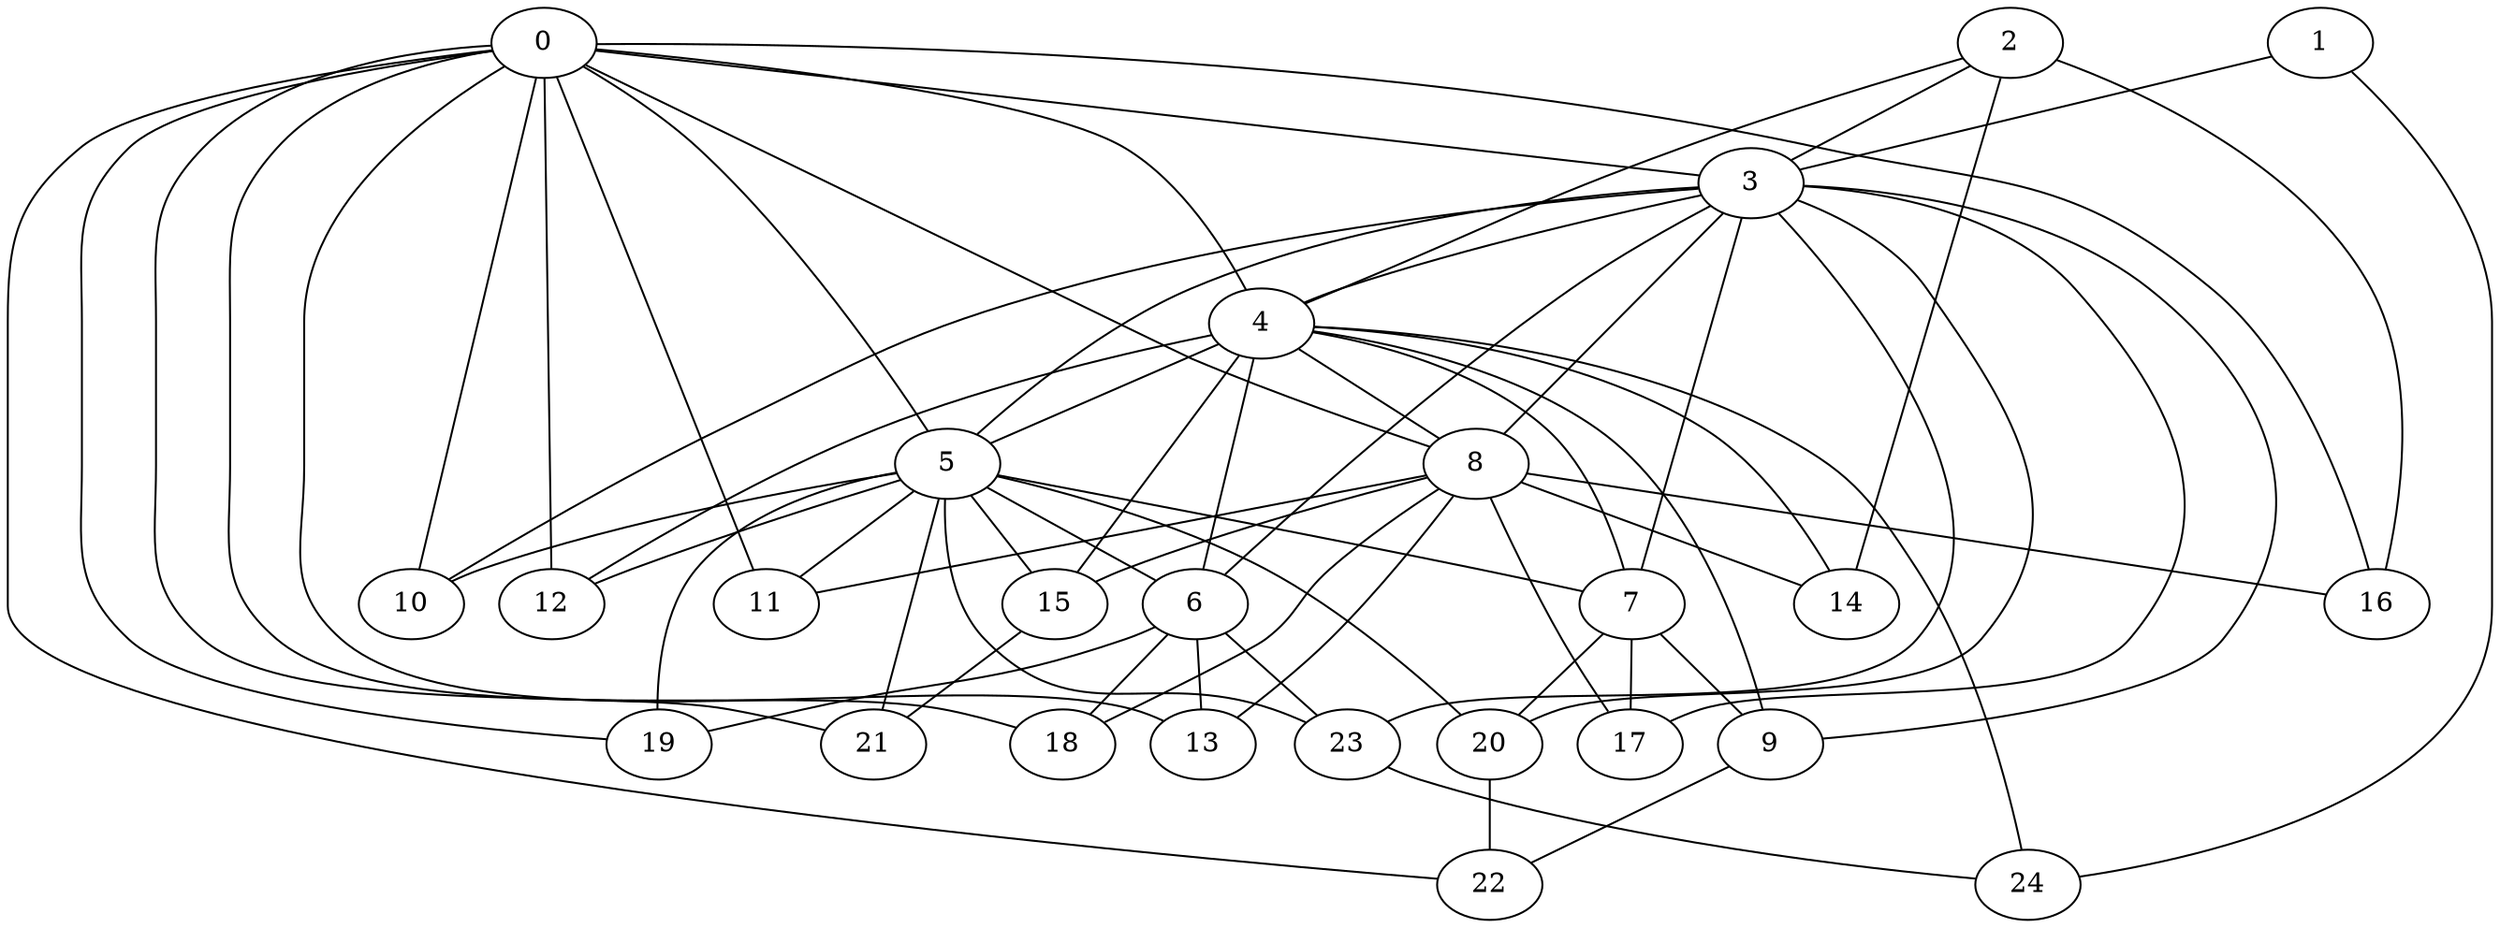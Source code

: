 strict graph "barabasi_albert_graph(25,3)" {
0;
1;
2;
3;
4;
5;
6;
7;
8;
9;
10;
11;
12;
13;
14;
15;
16;
17;
18;
19;
20;
21;
22;
23;
24;
0 -- 3  [is_available=True, prob="0.702572325062"];
0 -- 4  [is_available=True, prob="0.285398026416"];
0 -- 5  [is_available=True, prob="0.321043736687"];
0 -- 8  [is_available=True, prob="0.593675638049"];
0 -- 10  [is_available=True, prob="0.560402013804"];
0 -- 11  [is_available=True, prob="0.794026020305"];
0 -- 12  [is_available=True, prob="1.0"];
0 -- 13  [is_available=True, prob="1.0"];
0 -- 16  [is_available=True, prob="0.963288510692"];
0 -- 18  [is_available=True, prob="0.0724501247432"];
0 -- 19  [is_available=True, prob="0.291991305823"];
0 -- 21  [is_available=True, prob="1.0"];
0 -- 22  [is_available=True, prob="1.0"];
1 -- 24  [is_available=True, prob="0.432866296991"];
1 -- 3  [is_available=True, prob="0.09828595612"];
2 -- 16  [is_available=True, prob="1.0"];
2 -- 3  [is_available=True, prob="1.0"];
2 -- 4  [is_available=True, prob="0.0308041089119"];
2 -- 14  [is_available=True, prob="0.815935222715"];
3 -- 4  [is_available=True, prob="0.316363846982"];
3 -- 5  [is_available=True, prob="1.0"];
3 -- 6  [is_available=True, prob="0.361064480711"];
3 -- 7  [is_available=True, prob="0.204613588357"];
3 -- 8  [is_available=True, prob="0.661709375304"];
3 -- 9  [is_available=True, prob="0.556636615208"];
3 -- 10  [is_available=True, prob="0.856638701213"];
3 -- 17  [is_available=True, prob="0.143931392733"];
3 -- 20  [is_available=True, prob="0.444065552181"];
3 -- 23  [is_available=True, prob="0.900659902657"];
4 -- 5  [is_available=True, prob="0.86447568411"];
4 -- 6  [is_available=True, prob="0.353529344677"];
4 -- 7  [is_available=True, prob="1.0"];
4 -- 8  [is_available=True, prob="0.956121598063"];
4 -- 9  [is_available=True, prob="1.0"];
4 -- 12  [is_available=True, prob="0.421113616259"];
4 -- 14  [is_available=True, prob="0.917278077376"];
4 -- 15  [is_available=True, prob="0.422995188161"];
4 -- 24  [is_available=True, prob="0.218267607825"];
5 -- 6  [is_available=True, prob="0.281693720939"];
5 -- 7  [is_available=True, prob="1.0"];
5 -- 10  [is_available=True, prob="0.412183570499"];
5 -- 11  [is_available=True, prob="0.785233996018"];
5 -- 12  [is_available=True, prob="0.755304547748"];
5 -- 15  [is_available=True, prob="0.295691310598"];
5 -- 19  [is_available=True, prob="1.0"];
5 -- 20  [is_available=True, prob="0.468352544046"];
5 -- 21  [is_available=True, prob="0.669878211897"];
5 -- 23  [is_available=True, prob="0.664214927499"];
6 -- 13  [is_available=True, prob="0.38314968192"];
6 -- 18  [is_available=True, prob="0.820363061563"];
6 -- 19  [is_available=True, prob="1.0"];
6 -- 23  [is_available=True, prob="0.665059780572"];
7 -- 9  [is_available=True, prob="0.846120592394"];
7 -- 17  [is_available=True, prob="0.609316361701"];
7 -- 20  [is_available=True, prob="0.649257497153"];
8 -- 11  [is_available=True, prob="0.680668250165"];
8 -- 13  [is_available=True, prob="1.0"];
8 -- 14  [is_available=True, prob="0.885036889624"];
8 -- 15  [is_available=True, prob="1.0"];
8 -- 16  [is_available=True, prob="0.843538152397"];
8 -- 17  [is_available=True, prob="1.0"];
8 -- 18  [is_available=True, prob="0.106932016918"];
9 -- 22  [is_available=True, prob="0.439254159719"];
15 -- 21  [is_available=True, prob="1.0"];
20 -- 22  [is_available=True, prob="0.479462473922"];
23 -- 24  [is_available=True, prob="0.580082782153"];
}
